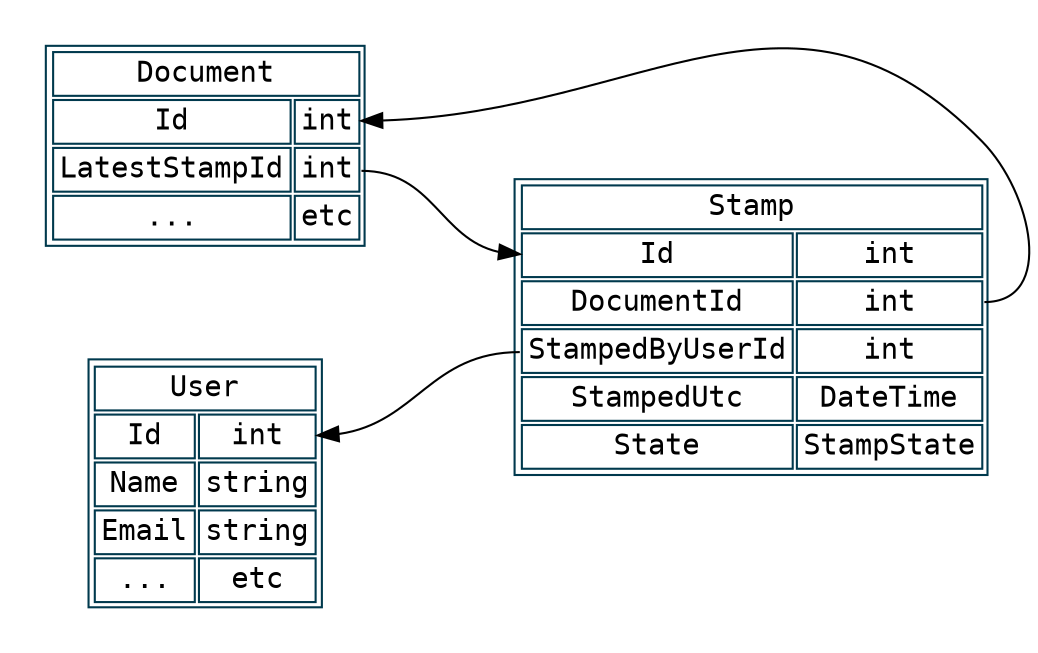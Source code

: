 digraph documentdb {
  rankdir=RL
  bgcolor=transparent
  node [shape=plaintext,color="#00394d",fontname="Consolas",margin=0.25]

  user [label=<
<TABLE>
<TR><TD COLSPAN="2">User</TD></TR>
<TR><TD>Id</TD><TD PORT="id">int</TD></TR>
<TR><TD>Name</TD><TD>string</TD></TR>
<TR><TD>Email</TD><TD>string</TD></TR>
<TR><TD>...</TD><TD>etc</TD></TR>
</TABLE>
>]

  document [label=<
<TABLE>
<TR><TD COLSPAN="2">Document</TD></TR>
<TR><TD>Id</TD><TD PORT="id">int</TD></TR>
<TR><TD>LatestStampId</TD><TD PORT="lid">int</TD></TR>
<TR><TD>...</TD><TD>etc</TD></TR>
</TABLE>
>]

  stamp [label=<
<TABLE>
<TR><TD COLSPAN="2">Stamp</TD></TR>
<TR><TD PORT="id">Id</TD><TD>int</TD></TR>
<TR><TD>DocumentId</TD><TD PORT="did">int</TD></TR>
<TR><TD PORT="uid">StampedByUserId</TD><TD>int</TD></TR>
<TR><TD>StampedUtc</TD><TD>DateTime</TD></TR>
<TR><TD>State</TD><TD>StampState</TD></TR>
</TABLE>
>]

  stamp:uid -> user:id
  stamp:did -> document:id
  document:lid -> stamp:id[constraint=false]
}
